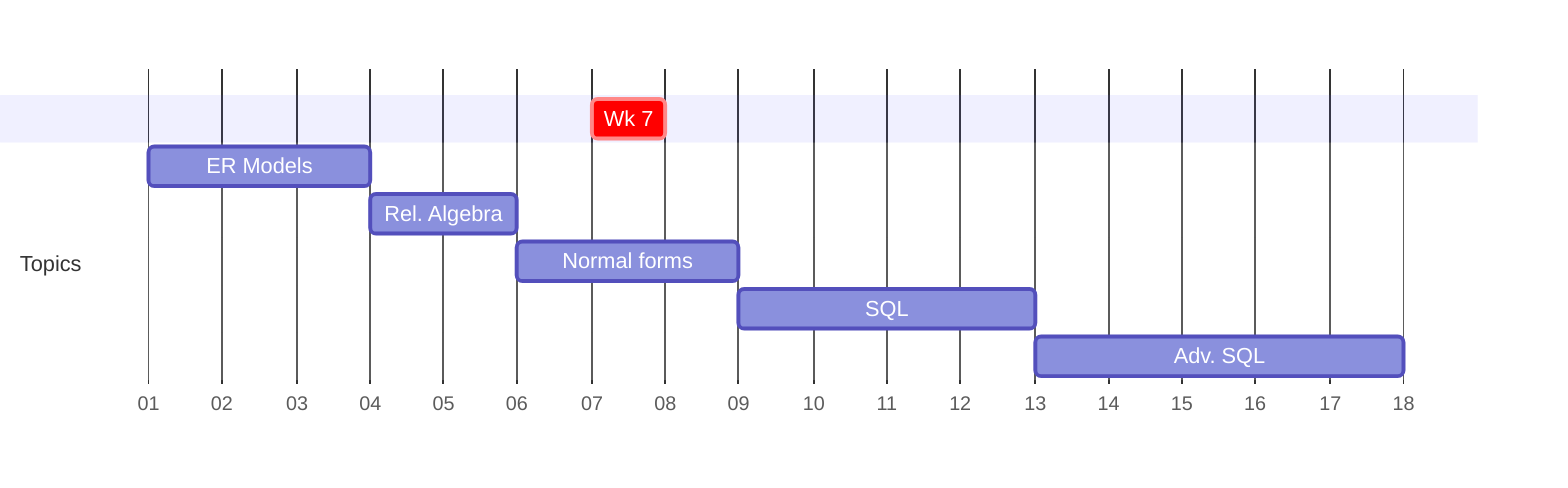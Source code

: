 gantt
        dateFormat  M/DD/YYYY
        axisFormat  %W

        section    
        Wk 7 : crit, weekblock, 2/18/2024, 1w

        section Topics
        ER Models : m1, 1/7/2024, 3w
        Rel. Algebra: m4, after m1, 2w
        Normal forms: m5, after m4, 3w
        SQL : m6, after m5, 4w
        Adv. SQL: m7, after m6, 5w